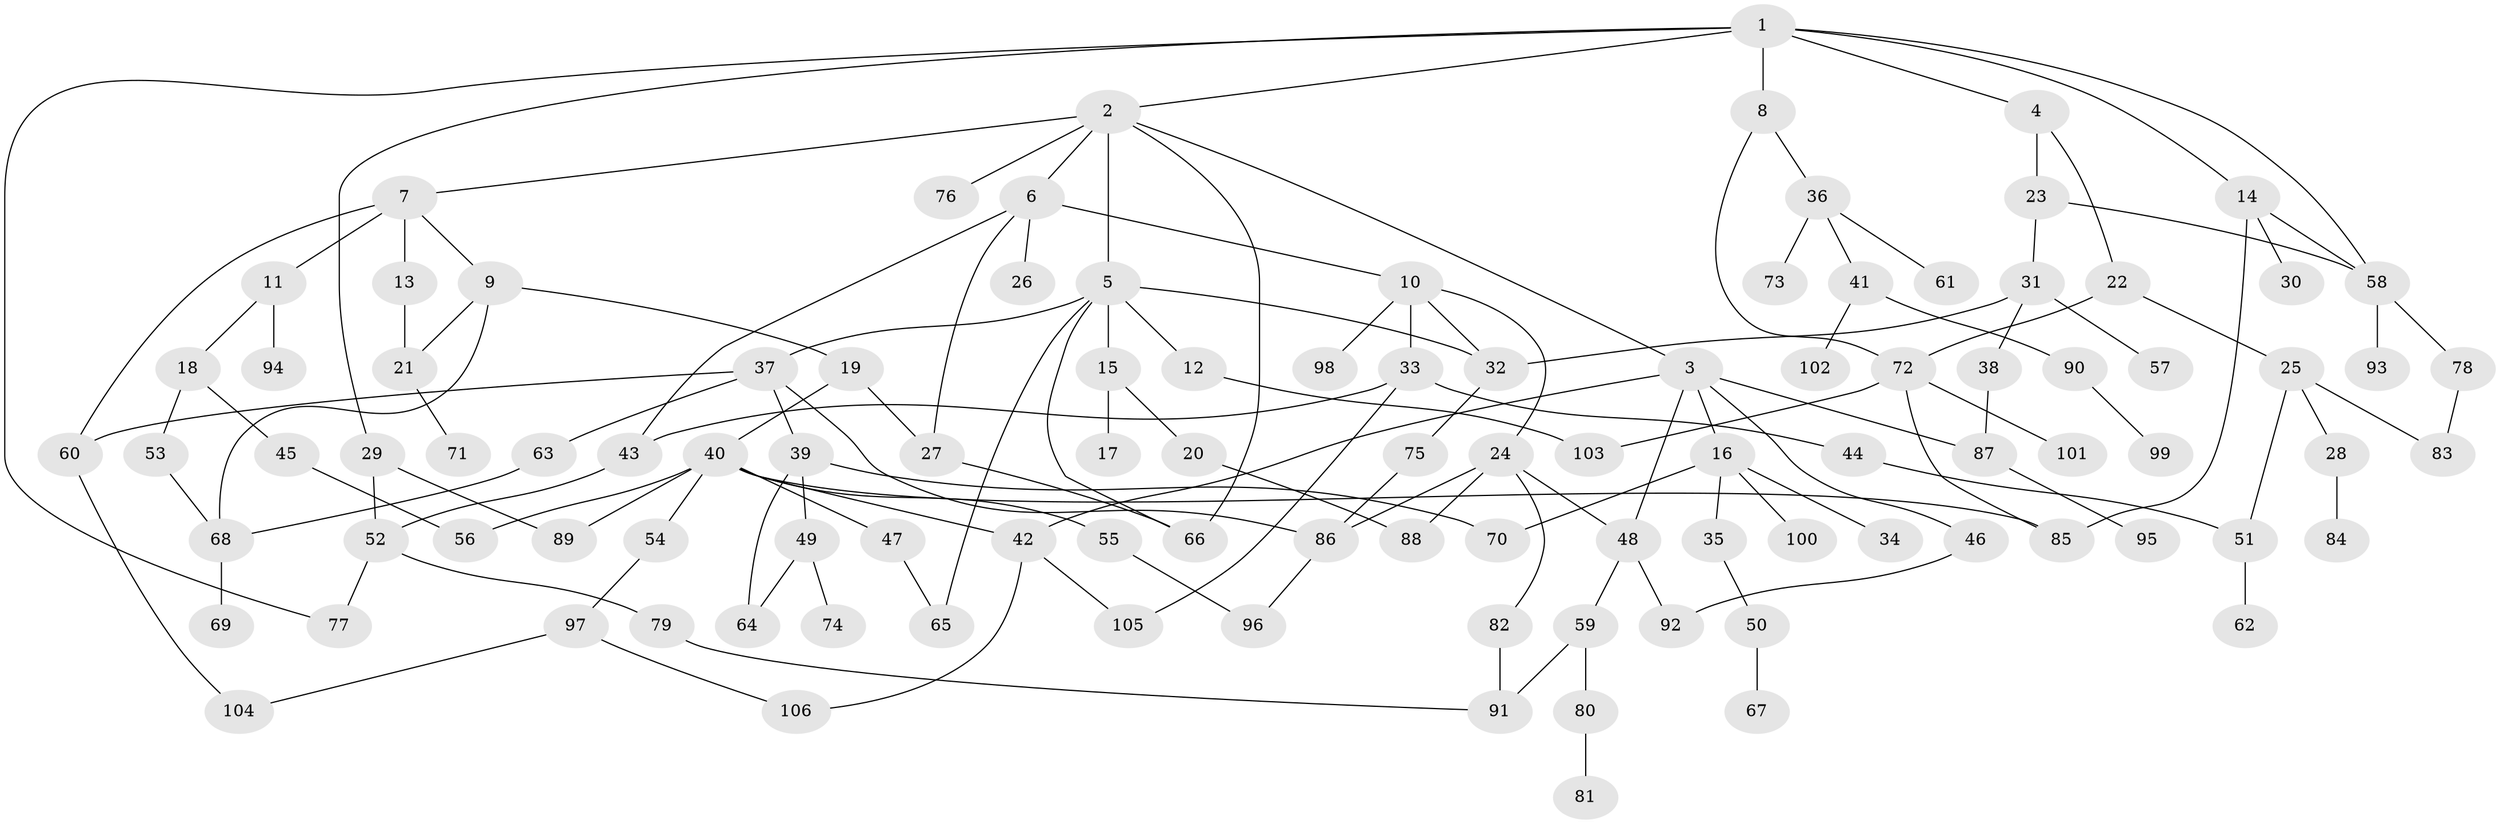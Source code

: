 // coarse degree distribution, {3: 0.06451612903225806, 2: 0.1935483870967742, 1: 0.45161290322580644, 7: 0.06451612903225806, 4: 0.06451612903225806, 6: 0.06451612903225806, 11: 0.03225806451612903, 8: 0.03225806451612903, 5: 0.03225806451612903}
// Generated by graph-tools (version 1.1) at 2025/45/03/04/25 21:45:42]
// undirected, 106 vertices, 143 edges
graph export_dot {
graph [start="1"]
  node [color=gray90,style=filled];
  1;
  2;
  3;
  4;
  5;
  6;
  7;
  8;
  9;
  10;
  11;
  12;
  13;
  14;
  15;
  16;
  17;
  18;
  19;
  20;
  21;
  22;
  23;
  24;
  25;
  26;
  27;
  28;
  29;
  30;
  31;
  32;
  33;
  34;
  35;
  36;
  37;
  38;
  39;
  40;
  41;
  42;
  43;
  44;
  45;
  46;
  47;
  48;
  49;
  50;
  51;
  52;
  53;
  54;
  55;
  56;
  57;
  58;
  59;
  60;
  61;
  62;
  63;
  64;
  65;
  66;
  67;
  68;
  69;
  70;
  71;
  72;
  73;
  74;
  75;
  76;
  77;
  78;
  79;
  80;
  81;
  82;
  83;
  84;
  85;
  86;
  87;
  88;
  89;
  90;
  91;
  92;
  93;
  94;
  95;
  96;
  97;
  98;
  99;
  100;
  101;
  102;
  103;
  104;
  105;
  106;
  1 -- 2;
  1 -- 4;
  1 -- 8;
  1 -- 14;
  1 -- 29;
  1 -- 58;
  1 -- 77;
  2 -- 3;
  2 -- 5;
  2 -- 6;
  2 -- 7;
  2 -- 66;
  2 -- 76;
  3 -- 16;
  3 -- 42;
  3 -- 46;
  3 -- 48;
  3 -- 87;
  4 -- 22;
  4 -- 23;
  5 -- 12;
  5 -- 15;
  5 -- 37;
  5 -- 65;
  5 -- 66;
  5 -- 32;
  6 -- 10;
  6 -- 26;
  6 -- 27;
  6 -- 43;
  7 -- 9;
  7 -- 11;
  7 -- 13;
  7 -- 60;
  8 -- 36;
  8 -- 72;
  9 -- 19;
  9 -- 21;
  9 -- 68;
  10 -- 24;
  10 -- 32;
  10 -- 33;
  10 -- 98;
  11 -- 18;
  11 -- 94;
  12 -- 103;
  13 -- 21;
  14 -- 30;
  14 -- 58;
  14 -- 85;
  15 -- 17;
  15 -- 20;
  16 -- 34;
  16 -- 35;
  16 -- 100;
  16 -- 70;
  18 -- 45;
  18 -- 53;
  19 -- 40;
  19 -- 27;
  20 -- 88;
  21 -- 71;
  22 -- 25;
  22 -- 72;
  23 -- 31;
  23 -- 58;
  24 -- 82;
  24 -- 86;
  24 -- 88;
  24 -- 48;
  25 -- 28;
  25 -- 83;
  25 -- 51;
  27 -- 66;
  28 -- 84;
  29 -- 52;
  29 -- 89;
  31 -- 38;
  31 -- 57;
  31 -- 32;
  32 -- 75;
  33 -- 44;
  33 -- 43;
  33 -- 105;
  35 -- 50;
  36 -- 41;
  36 -- 61;
  36 -- 73;
  37 -- 39;
  37 -- 60;
  37 -- 63;
  37 -- 86;
  38 -- 87;
  39 -- 49;
  39 -- 70;
  39 -- 64;
  40 -- 47;
  40 -- 54;
  40 -- 55;
  40 -- 85;
  40 -- 42;
  40 -- 56;
  40 -- 89;
  41 -- 90;
  41 -- 102;
  42 -- 105;
  42 -- 106;
  43 -- 52;
  44 -- 51;
  45 -- 56;
  46 -- 92;
  47 -- 65;
  48 -- 59;
  48 -- 92;
  49 -- 64;
  49 -- 74;
  50 -- 67;
  51 -- 62;
  52 -- 77;
  52 -- 79;
  53 -- 68;
  54 -- 97;
  55 -- 96;
  58 -- 78;
  58 -- 93;
  59 -- 80;
  59 -- 91;
  60 -- 104;
  63 -- 68;
  68 -- 69;
  72 -- 101;
  72 -- 85;
  72 -- 103;
  75 -- 86;
  78 -- 83;
  79 -- 91;
  80 -- 81;
  82 -- 91;
  86 -- 96;
  87 -- 95;
  90 -- 99;
  97 -- 106;
  97 -- 104;
}
